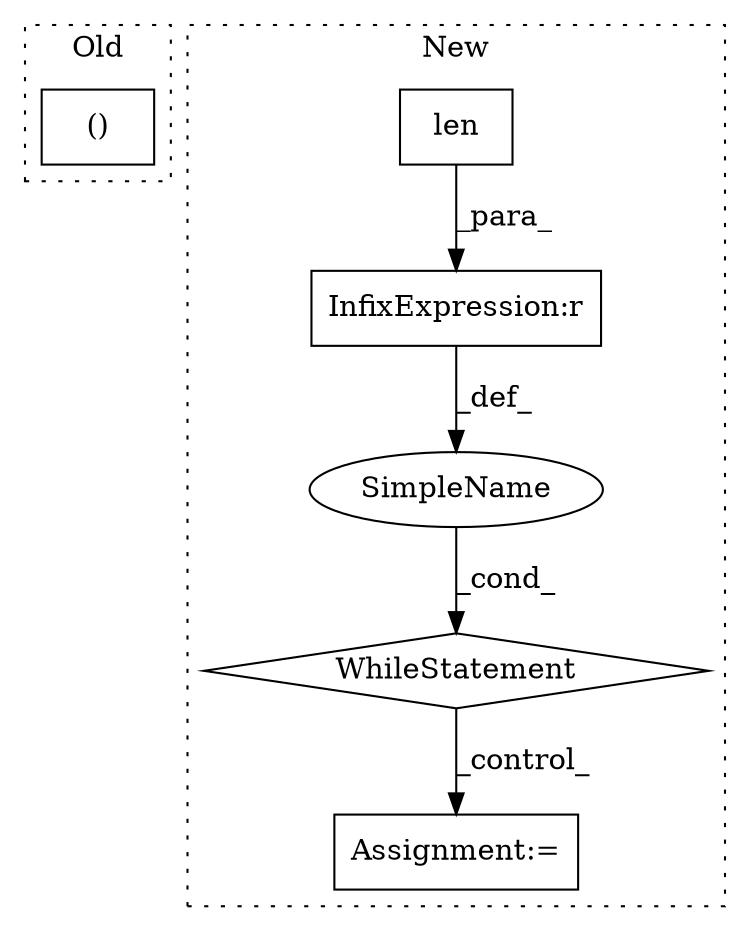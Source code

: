 digraph G {
subgraph cluster0 {
1 [label="()" a="106" s="2009" l="29" shape="box"];
label = "Old";
style="dotted";
}
subgraph cluster1 {
2 [label="WhileStatement" a="61" s="1826,1862" l="7,2" shape="diamond"];
3 [label="Assignment:=" a="7" s="2338" l="1" shape="box"];
4 [label="SimpleName" a="42" s="" l="" shape="ellipse"];
5 [label="InfixExpression:r" a="27" s="1837" l="3" shape="box"];
6 [label="len" a="32" s="1840,1860" l="4,1" shape="box"];
label = "New";
style="dotted";
}
2 -> 3 [label="_control_"];
4 -> 2 [label="_cond_"];
5 -> 4 [label="_def_"];
6 -> 5 [label="_para_"];
}